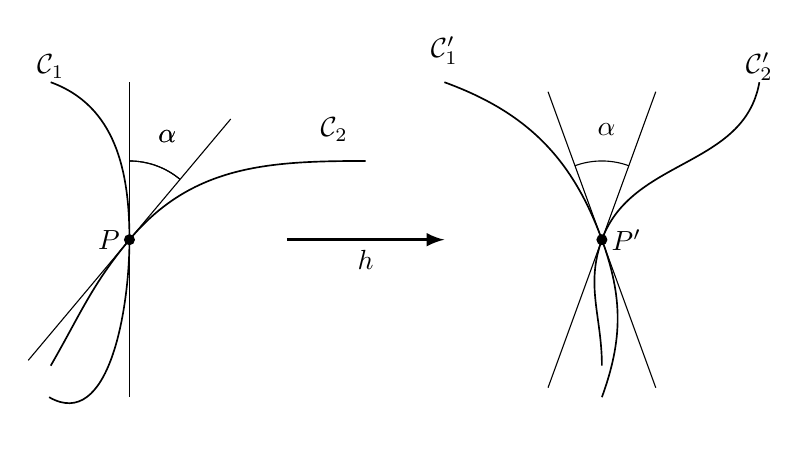
\begin{tikzpicture}[scale=2]

     \coordinate (P) at (0,0);
     \draw [semithick]  (-0.5,1)[out=-20]  to [in=90] (P) [out=-90]  to [in=-30] (-0.51,-1) ;
     \draw (P)-- +(90:1)--(P)-- +(-90:1);

     \draw [semithick]  (1.5,0.5)[out=-180]  to [in=50] (P) [out=-130]  to [in=60] (-0.5,-0.8) ;
     \draw (P)-- +(50:1)--(P)-- +(-130:1);

      \draw (50:0.5) arc (50:90:0.5);
       \node at (70:0.7) {$\alpha$};
      \coordinate (PP) at (3,0);

     \draw [semithick]  (2,1)[out=-20]  to [in=110] (PP) [out=-70]  to [in=70] (3,-1) ;
     \draw (PP)-- +(110:1)--(PP)-- +(-70:1);

     \draw [semithick]  (4,1)[out=-100]  to [in=70] (PP) [out=-110]  to [in=90] (3,-0.8) ;
     \draw (PP)-- +(70:1)--(PP)-- +(-110:1);

      \draw (50:0.5) arc (50:90:0.5);
       \node at (70:0.7) {$\alpha$};


      \draw (PP)+(70:0.5) arc (70:110:0.5);
      \node at (3.03,0.7) {$\alpha$};

       \fill (P) circle (1pt);
       \node at (P) [left] {$P$};

       \fill (PP) circle (1pt);
       \node at (PP) [right] {$P'$};

       \node at (-0.5,1.1)  {$\mathcal{C}_1$};
      \node at (1.3,0.7)  {$\mathcal{C}_2$};
      \node at (2,1.2)  {$\mathcal{C}_1'$};
      \node at (4,1.1)  {$\mathcal{C}_2'$};

     \draw[->,>=latex,very thick] (1,0) -- (2,0) node[midway, below] {$h$};
\end{tikzpicture}
